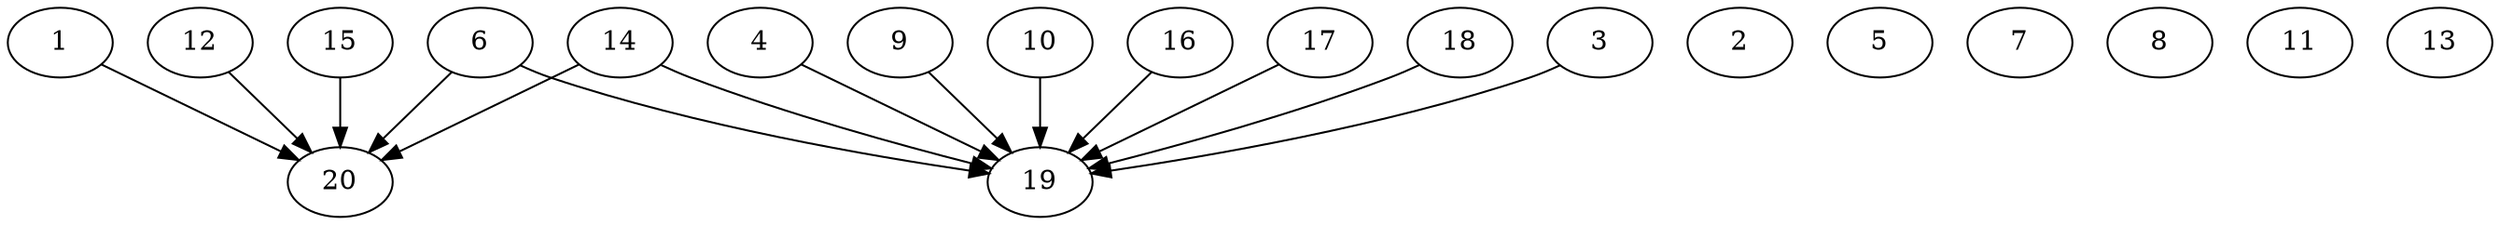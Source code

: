// DAG automatically generated by daggen at Thu Oct  3 13:58:43 2019
// ./daggen --dot -n 20 --ccr 0.5 --fat 0.9 --regular 0.7 --density 0.5 --mindata 5242880 --maxdata 52428800 
digraph G {
  1 [size="74227712", alpha="0.16", expect_size="37113856"] 
  1 -> 20 [size ="37113856"]
  2 [size="60936192", alpha="0.11", expect_size="30468096"] 
  3 [size="64350208", alpha="0.18", expect_size="32175104"] 
  3 -> 19 [size ="32175104"]
  4 [size="68061184", alpha="0.10", expect_size="34030592"] 
  4 -> 19 [size ="34030592"]
  5 [size="99670016", alpha="0.11", expect_size="49835008"] 
  6 [size="86573056", alpha="0.13", expect_size="43286528"] 
  6 -> 19 [size ="43286528"]
  6 -> 20 [size ="43286528"]
  7 [size="38909952", alpha="0.02", expect_size="19454976"] 
  8 [size="30707712", alpha="0.18", expect_size="15353856"] 
  9 [size="36050944", alpha="0.09", expect_size="18025472"] 
  9 -> 19 [size ="18025472"]
  10 [size="57425920", alpha="0.09", expect_size="28712960"] 
  10 -> 19 [size ="28712960"]
  11 [size="41826304", alpha="0.16", expect_size="20913152"] 
  12 [size="22536192", alpha="0.00", expect_size="11268096"] 
  12 -> 20 [size ="11268096"]
  13 [size="73125888", alpha="0.13", expect_size="36562944"] 
  14 [size="62679040", alpha="0.18", expect_size="31339520"] 
  14 -> 19 [size ="31339520"]
  14 -> 20 [size ="31339520"]
  15 [size="14194688", alpha="0.14", expect_size="7097344"] 
  15 -> 20 [size ="7097344"]
  16 [size="68329472", alpha="0.07", expect_size="34164736"] 
  16 -> 19 [size ="34164736"]
  17 [size="34766848", alpha="0.20", expect_size="17383424"] 
  17 -> 19 [size ="17383424"]
  18 [size="43296768", alpha="0.05", expect_size="21648384"] 
  18 -> 19 [size ="21648384"]
  19 [size="35745792", alpha="0.20", expect_size="17872896"] 
  20 [size="76593152", alpha="0.04", expect_size="38296576"] 
}
